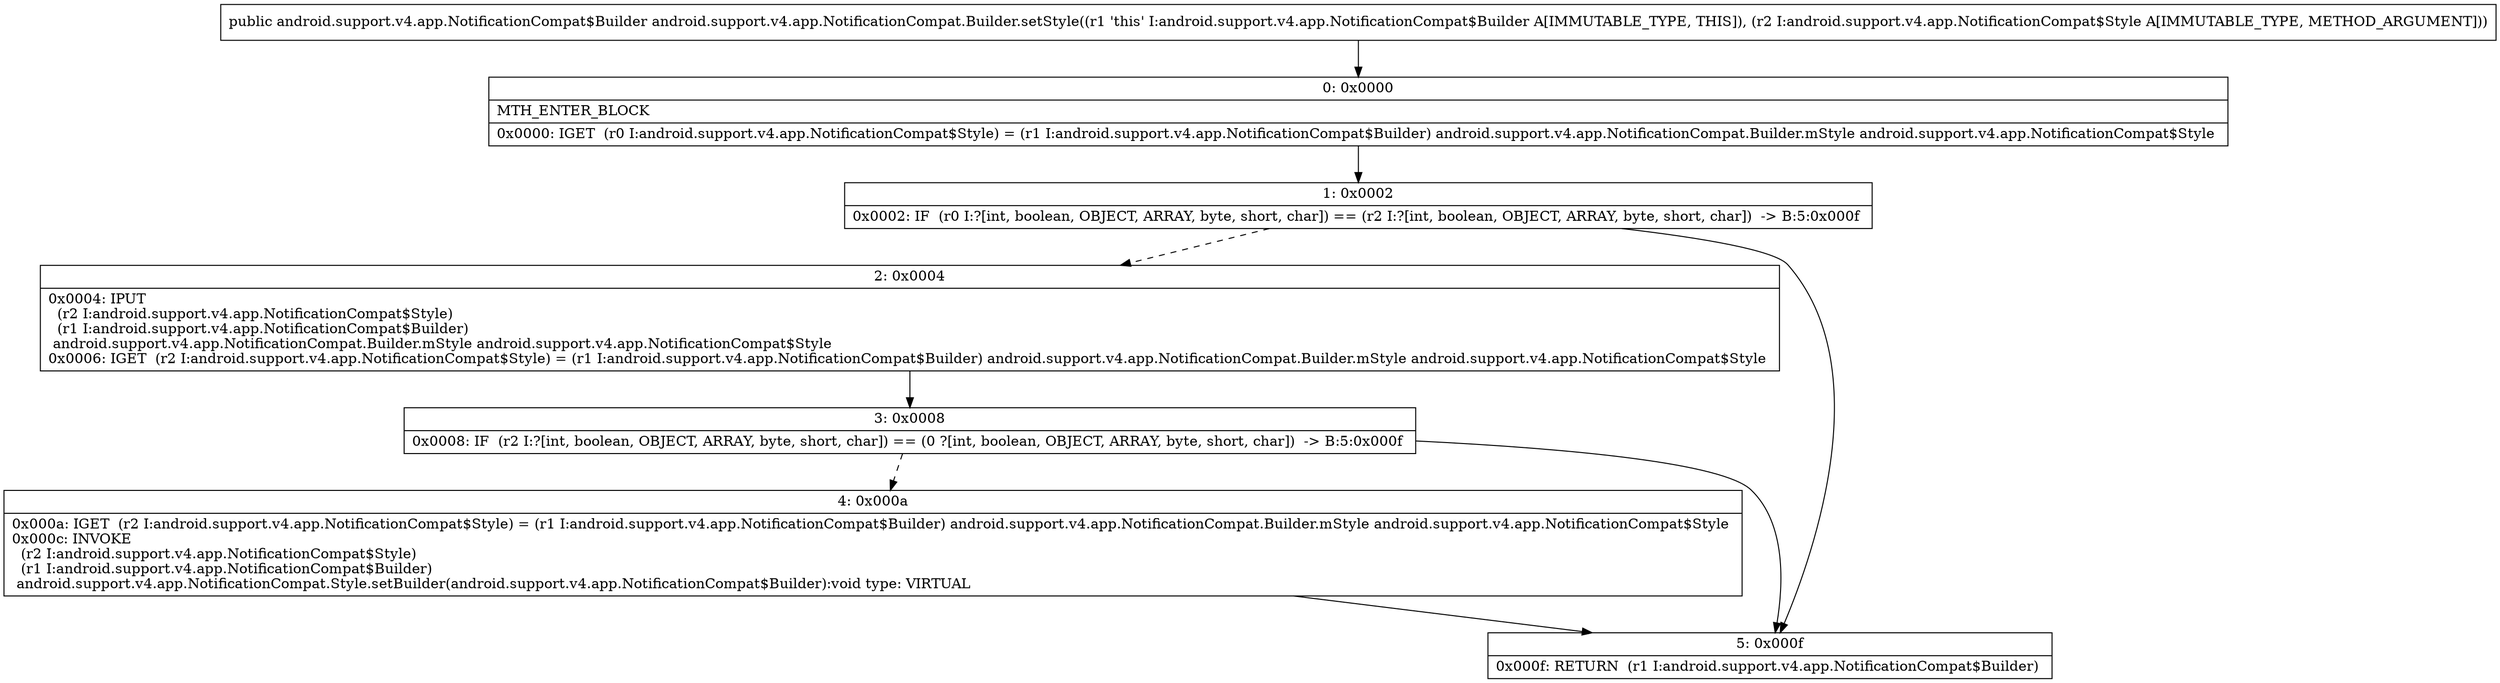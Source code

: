 digraph "CFG forandroid.support.v4.app.NotificationCompat.Builder.setStyle(Landroid\/support\/v4\/app\/NotificationCompat$Style;)Landroid\/support\/v4\/app\/NotificationCompat$Builder;" {
Node_0 [shape=record,label="{0\:\ 0x0000|MTH_ENTER_BLOCK\l|0x0000: IGET  (r0 I:android.support.v4.app.NotificationCompat$Style) = (r1 I:android.support.v4.app.NotificationCompat$Builder) android.support.v4.app.NotificationCompat.Builder.mStyle android.support.v4.app.NotificationCompat$Style \l}"];
Node_1 [shape=record,label="{1\:\ 0x0002|0x0002: IF  (r0 I:?[int, boolean, OBJECT, ARRAY, byte, short, char]) == (r2 I:?[int, boolean, OBJECT, ARRAY, byte, short, char])  \-\> B:5:0x000f \l}"];
Node_2 [shape=record,label="{2\:\ 0x0004|0x0004: IPUT  \l  (r2 I:android.support.v4.app.NotificationCompat$Style)\l  (r1 I:android.support.v4.app.NotificationCompat$Builder)\l android.support.v4.app.NotificationCompat.Builder.mStyle android.support.v4.app.NotificationCompat$Style \l0x0006: IGET  (r2 I:android.support.v4.app.NotificationCompat$Style) = (r1 I:android.support.v4.app.NotificationCompat$Builder) android.support.v4.app.NotificationCompat.Builder.mStyle android.support.v4.app.NotificationCompat$Style \l}"];
Node_3 [shape=record,label="{3\:\ 0x0008|0x0008: IF  (r2 I:?[int, boolean, OBJECT, ARRAY, byte, short, char]) == (0 ?[int, boolean, OBJECT, ARRAY, byte, short, char])  \-\> B:5:0x000f \l}"];
Node_4 [shape=record,label="{4\:\ 0x000a|0x000a: IGET  (r2 I:android.support.v4.app.NotificationCompat$Style) = (r1 I:android.support.v4.app.NotificationCompat$Builder) android.support.v4.app.NotificationCompat.Builder.mStyle android.support.v4.app.NotificationCompat$Style \l0x000c: INVOKE  \l  (r2 I:android.support.v4.app.NotificationCompat$Style)\l  (r1 I:android.support.v4.app.NotificationCompat$Builder)\l android.support.v4.app.NotificationCompat.Style.setBuilder(android.support.v4.app.NotificationCompat$Builder):void type: VIRTUAL \l}"];
Node_5 [shape=record,label="{5\:\ 0x000f|0x000f: RETURN  (r1 I:android.support.v4.app.NotificationCompat$Builder) \l}"];
MethodNode[shape=record,label="{public android.support.v4.app.NotificationCompat$Builder android.support.v4.app.NotificationCompat.Builder.setStyle((r1 'this' I:android.support.v4.app.NotificationCompat$Builder A[IMMUTABLE_TYPE, THIS]), (r2 I:android.support.v4.app.NotificationCompat$Style A[IMMUTABLE_TYPE, METHOD_ARGUMENT])) }"];
MethodNode -> Node_0;
Node_0 -> Node_1;
Node_1 -> Node_2[style=dashed];
Node_1 -> Node_5;
Node_2 -> Node_3;
Node_3 -> Node_4[style=dashed];
Node_3 -> Node_5;
Node_4 -> Node_5;
}

